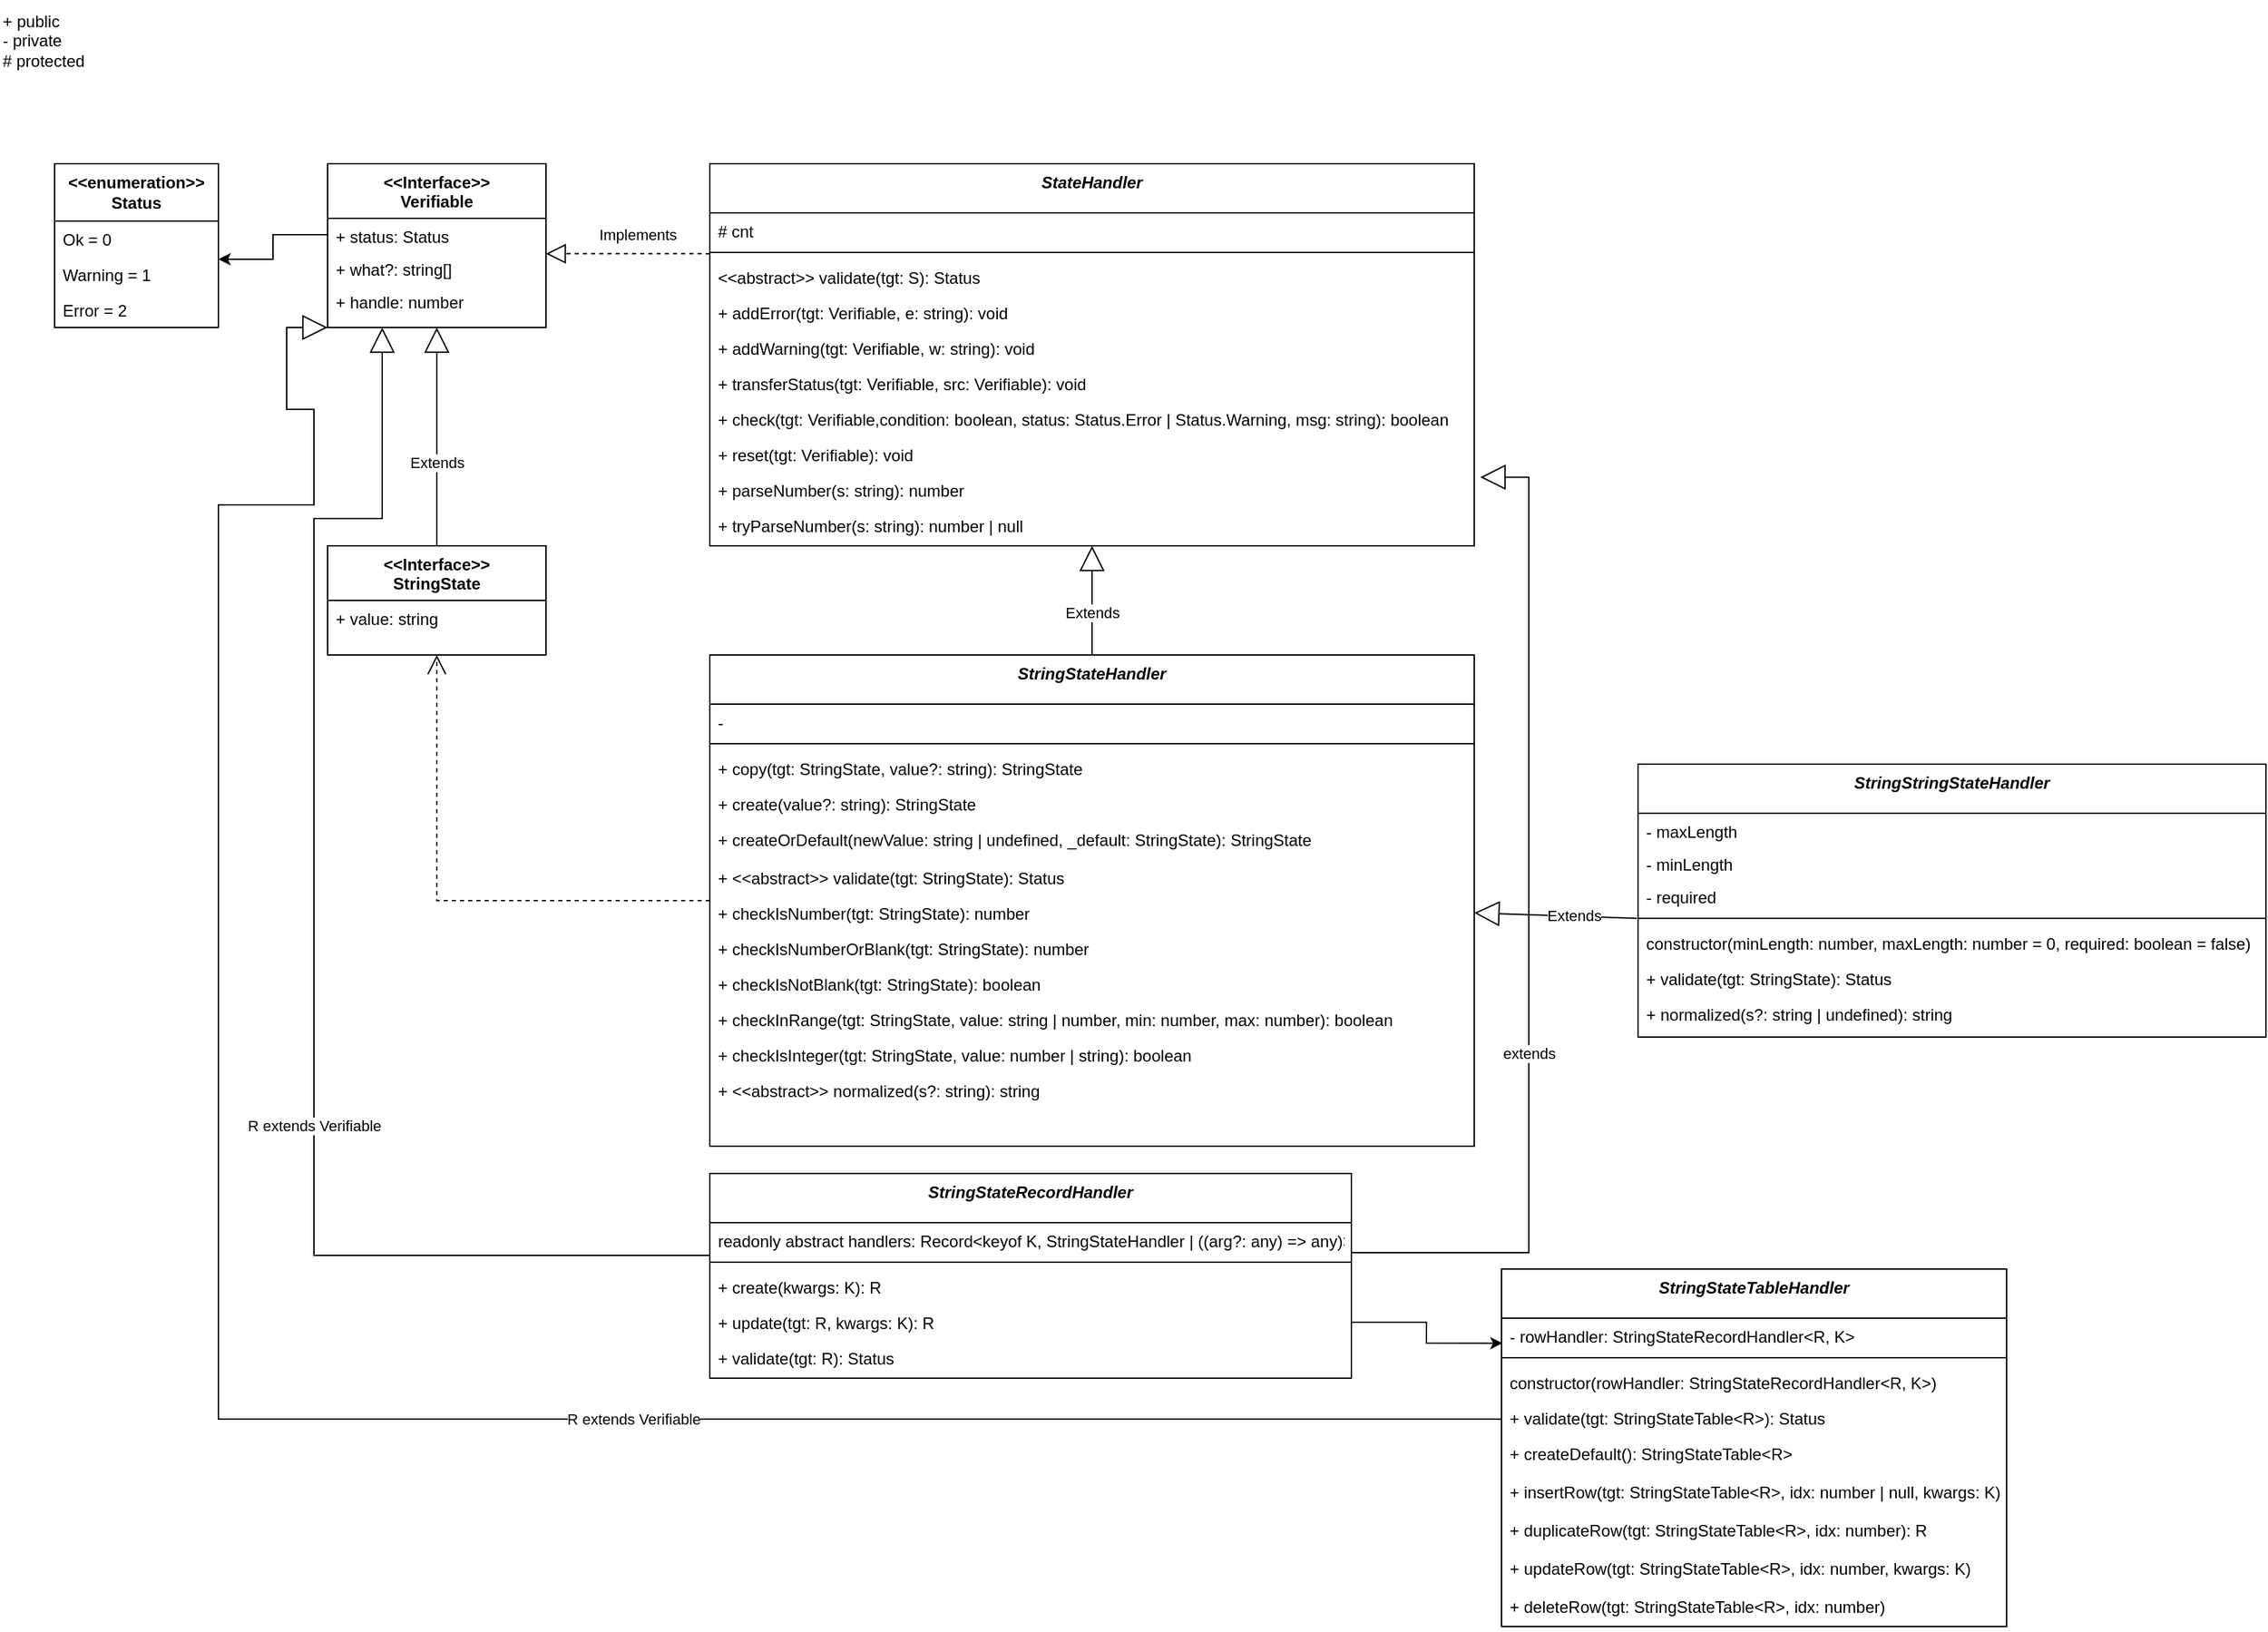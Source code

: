 <mxfile version="22.0.1" type="github">
  <diagram id="C5RBs43oDa-KdzZeNtuy" name="Page-1">
    <mxGraphModel dx="1195" dy="629" grid="1" gridSize="10" guides="1" tooltips="1" connect="1" arrows="1" fold="1" page="1" pageScale="1" pageWidth="1654" pageHeight="1169" math="0" shadow="0">
      <root>
        <mxCell id="WIyWlLk6GJQsqaUBKTNV-0" />
        <mxCell id="WIyWlLk6GJQsqaUBKTNV-1" parent="WIyWlLk6GJQsqaUBKTNV-0" />
        <mxCell id="zkfFHV4jXpPFQw0GAbJ--0" value="StateHandler" style="swimlane;fontStyle=3;align=center;verticalAlign=top;childLayout=stackLayout;horizontal=1;startSize=36;horizontalStack=0;resizeParent=1;resizeLast=0;collapsible=1;marginBottom=0;rounded=0;shadow=0;strokeWidth=1;" parent="WIyWlLk6GJQsqaUBKTNV-1" vertex="1">
          <mxGeometry x="520" y="120" width="560" height="280" as="geometry">
            <mxRectangle x="-5" y="460" width="160" height="36" as="alternateBounds" />
          </mxGeometry>
        </mxCell>
        <mxCell id="zkfFHV4jXpPFQw0GAbJ--1" value="# cnt" style="text;align=left;verticalAlign=top;spacingLeft=4;spacingRight=4;overflow=hidden;rotatable=0;points=[[0,0.5],[1,0.5]];portConstraint=eastwest;" parent="zkfFHV4jXpPFQw0GAbJ--0" vertex="1">
          <mxGeometry y="36" width="560" height="24" as="geometry" />
        </mxCell>
        <mxCell id="zkfFHV4jXpPFQw0GAbJ--4" value="" style="line;html=1;strokeWidth=1;align=left;verticalAlign=middle;spacingTop=-1;spacingLeft=3;spacingRight=3;rotatable=0;labelPosition=right;points=[];portConstraint=eastwest;" parent="zkfFHV4jXpPFQw0GAbJ--0" vertex="1">
          <mxGeometry y="60" width="560" height="10" as="geometry" />
        </mxCell>
        <mxCell id="zkfFHV4jXpPFQw0GAbJ--5" value="&lt;&lt;abstract&gt;&gt; validate(tgt: S): Status" style="text;align=left;verticalAlign=top;spacingLeft=4;spacingRight=4;overflow=hidden;rotatable=0;points=[[0,0.5],[1,0.5]];portConstraint=eastwest;" parent="zkfFHV4jXpPFQw0GAbJ--0" vertex="1">
          <mxGeometry y="70" width="560" height="26" as="geometry" />
        </mxCell>
        <mxCell id="zqKWcog5aO0XvaUyvHrO-3" value="+ addError(tgt: Verifiable, e: string): void" style="text;align=left;verticalAlign=top;spacingLeft=4;spacingRight=4;overflow=hidden;rotatable=0;points=[[0,0.5],[1,0.5]];portConstraint=eastwest;" parent="zkfFHV4jXpPFQw0GAbJ--0" vertex="1">
          <mxGeometry y="96" width="560" height="26" as="geometry" />
        </mxCell>
        <mxCell id="zqKWcog5aO0XvaUyvHrO-4" value="+ addWarning(tgt: Verifiable, w: string): void" style="text;align=left;verticalAlign=top;spacingLeft=4;spacingRight=4;overflow=hidden;rotatable=0;points=[[0,0.5],[1,0.5]];portConstraint=eastwest;" parent="zkfFHV4jXpPFQw0GAbJ--0" vertex="1">
          <mxGeometry y="122" width="560" height="26" as="geometry" />
        </mxCell>
        <mxCell id="zqKWcog5aO0XvaUyvHrO-6" value="+ transferStatus(tgt: Verifiable, src: Verifiable): void" style="text;align=left;verticalAlign=top;spacingLeft=4;spacingRight=4;overflow=hidden;rotatable=0;points=[[0,0.5],[1,0.5]];portConstraint=eastwest;" parent="zkfFHV4jXpPFQw0GAbJ--0" vertex="1">
          <mxGeometry y="148" width="560" height="26" as="geometry" />
        </mxCell>
        <mxCell id="zqKWcog5aO0XvaUyvHrO-7" value="+ check(tgt: Verifiable,condition: boolean, status: Status.Error | Status.Warning, msg: string): boolean" style="text;align=left;verticalAlign=top;spacingLeft=4;spacingRight=4;overflow=hidden;rotatable=0;points=[[0,0.5],[1,0.5]];portConstraint=eastwest;" parent="zkfFHV4jXpPFQw0GAbJ--0" vertex="1">
          <mxGeometry y="174" width="560" height="26" as="geometry" />
        </mxCell>
        <mxCell id="zqKWcog5aO0XvaUyvHrO-8" value="+ reset(tgt: Verifiable): void" style="text;align=left;verticalAlign=top;spacingLeft=4;spacingRight=4;overflow=hidden;rotatable=0;points=[[0,0.5],[1,0.5]];portConstraint=eastwest;" parent="zkfFHV4jXpPFQw0GAbJ--0" vertex="1">
          <mxGeometry y="200" width="560" height="26" as="geometry" />
        </mxCell>
        <mxCell id="zqKWcog5aO0XvaUyvHrO-9" value="+ parseNumber(s: string): number" style="text;align=left;verticalAlign=top;spacingLeft=4;spacingRight=4;overflow=hidden;rotatable=0;points=[[0,0.5],[1,0.5]];portConstraint=eastwest;" parent="zkfFHV4jXpPFQw0GAbJ--0" vertex="1">
          <mxGeometry y="226" width="560" height="26" as="geometry" />
        </mxCell>
        <mxCell id="zqKWcog5aO0XvaUyvHrO-10" value="+ tryParseNumber(s: string): number | null" style="text;align=left;verticalAlign=top;spacingLeft=4;spacingRight=4;overflow=hidden;rotatable=0;points=[[0,0.5],[1,0.5]];portConstraint=eastwest;" parent="zkfFHV4jXpPFQw0GAbJ--0" vertex="1">
          <mxGeometry y="252" width="560" height="26" as="geometry" />
        </mxCell>
        <mxCell id="zqKWcog5aO0XvaUyvHrO-0" value="+ public&lt;br&gt;- private&lt;br&gt;# protected" style="text;html=1;align=left;verticalAlign=middle;resizable=0;points=[];autosize=1;strokeColor=none;fillColor=none;" parent="WIyWlLk6GJQsqaUBKTNV-1" vertex="1">
          <mxGeometry width="80" height="60" as="geometry" />
        </mxCell>
        <mxCell id="zqKWcog5aO0XvaUyvHrO-13" value="&lt;&lt;Interface&gt;&gt;&#xa;Verifiable" style="swimlane;fontStyle=1;align=center;verticalAlign=top;childLayout=stackLayout;horizontal=1;startSize=40;horizontalStack=0;resizeParent=1;resizeLast=0;collapsible=1;marginBottom=0;rounded=0;shadow=0;strokeWidth=1;" parent="WIyWlLk6GJQsqaUBKTNV-1" vertex="1">
          <mxGeometry x="240" y="120" width="160" height="120" as="geometry">
            <mxRectangle x="255" y="240" width="160" height="26" as="alternateBounds" />
          </mxGeometry>
        </mxCell>
        <mxCell id="zqKWcog5aO0XvaUyvHrO-24" value="+ status: Status" style="text;align=left;verticalAlign=top;spacingLeft=4;spacingRight=4;overflow=hidden;rotatable=0;points=[[0,0.5],[1,0.5]];portConstraint=eastwest;" parent="zqKWcog5aO0XvaUyvHrO-13" vertex="1">
          <mxGeometry y="40" width="160" height="24" as="geometry" />
        </mxCell>
        <mxCell id="zqKWcog5aO0XvaUyvHrO-25" value="+ what?: string[]" style="text;align=left;verticalAlign=top;spacingLeft=4;spacingRight=4;overflow=hidden;rotatable=0;points=[[0,0.5],[1,0.5]];portConstraint=eastwest;" parent="zqKWcog5aO0XvaUyvHrO-13" vertex="1">
          <mxGeometry y="64" width="160" height="24" as="geometry" />
        </mxCell>
        <mxCell id="zqKWcog5aO0XvaUyvHrO-14" value="+ handle: number" style="text;align=left;verticalAlign=top;spacingLeft=4;spacingRight=4;overflow=hidden;rotatable=0;points=[[0,0.5],[1,0.5]];portConstraint=eastwest;" parent="zqKWcog5aO0XvaUyvHrO-13" vertex="1">
          <mxGeometry y="88" width="160" height="24" as="geometry" />
        </mxCell>
        <mxCell id="zqKWcog5aO0XvaUyvHrO-29" value="&lt;b&gt;&amp;lt;&amp;lt;enumeration&amp;gt;&amp;gt;&lt;br&gt;Status&lt;/b&gt;" style="swimlane;fontStyle=0;childLayout=stackLayout;horizontal=1;startSize=42;fillColor=none;horizontalStack=0;resizeParent=1;resizeParentMax=0;resizeLast=0;collapsible=1;marginBottom=0;whiteSpace=wrap;html=1;" parent="WIyWlLk6GJQsqaUBKTNV-1" vertex="1">
          <mxGeometry x="40" y="120" width="120" height="120" as="geometry">
            <mxRectangle x="220" y="208" width="140" height="42" as="alternateBounds" />
          </mxGeometry>
        </mxCell>
        <mxCell id="zqKWcog5aO0XvaUyvHrO-30" value="Ok = 0" style="text;strokeColor=none;fillColor=none;align=left;verticalAlign=top;spacingLeft=4;spacingRight=4;overflow=hidden;rotatable=0;points=[[0,0.5],[1,0.5]];portConstraint=eastwest;whiteSpace=wrap;html=1;" parent="zqKWcog5aO0XvaUyvHrO-29" vertex="1">
          <mxGeometry y="42" width="120" height="26" as="geometry" />
        </mxCell>
        <mxCell id="zqKWcog5aO0XvaUyvHrO-31" value="Warning = 1" style="text;strokeColor=none;fillColor=none;align=left;verticalAlign=top;spacingLeft=4;spacingRight=4;overflow=hidden;rotatable=0;points=[[0,0.5],[1,0.5]];portConstraint=eastwest;whiteSpace=wrap;html=1;" parent="zqKWcog5aO0XvaUyvHrO-29" vertex="1">
          <mxGeometry y="68" width="120" height="26" as="geometry" />
        </mxCell>
        <mxCell id="zqKWcog5aO0XvaUyvHrO-32" value="Error = 2" style="text;strokeColor=none;fillColor=none;align=left;verticalAlign=top;spacingLeft=4;spacingRight=4;overflow=hidden;rotatable=0;points=[[0,0.5],[1,0.5]];portConstraint=eastwest;whiteSpace=wrap;html=1;" parent="zqKWcog5aO0XvaUyvHrO-29" vertex="1">
          <mxGeometry y="94" width="120" height="26" as="geometry" />
        </mxCell>
        <mxCell id="zpq8vRSItgAAJAuEnpTP-1" value="StringStateHandler" style="swimlane;fontStyle=3;align=center;verticalAlign=top;childLayout=stackLayout;horizontal=1;startSize=36;horizontalStack=0;resizeParent=1;resizeLast=0;collapsible=1;marginBottom=0;rounded=0;shadow=0;strokeWidth=1;" parent="WIyWlLk6GJQsqaUBKTNV-1" vertex="1">
          <mxGeometry x="520" y="480" width="560" height="360" as="geometry">
            <mxRectangle x="-5" y="460" width="160" height="36" as="alternateBounds" />
          </mxGeometry>
        </mxCell>
        <mxCell id="zpq8vRSItgAAJAuEnpTP-2" value="-" style="text;align=left;verticalAlign=top;spacingLeft=4;spacingRight=4;overflow=hidden;rotatable=0;points=[[0,0.5],[1,0.5]];portConstraint=eastwest;" parent="zpq8vRSItgAAJAuEnpTP-1" vertex="1">
          <mxGeometry y="36" width="560" height="24" as="geometry" />
        </mxCell>
        <mxCell id="zpq8vRSItgAAJAuEnpTP-3" value="" style="line;html=1;strokeWidth=1;align=left;verticalAlign=middle;spacingTop=-1;spacingLeft=3;spacingRight=3;rotatable=0;labelPosition=right;points=[];portConstraint=eastwest;" parent="zpq8vRSItgAAJAuEnpTP-1" vertex="1">
          <mxGeometry y="60" width="560" height="10" as="geometry" />
        </mxCell>
        <mxCell id="zpq8vRSItgAAJAuEnpTP-4" value="+ copy(tgt: StringState, value?: string): StringState" style="text;align=left;verticalAlign=top;spacingLeft=4;spacingRight=4;overflow=hidden;rotatable=0;points=[[0,0.5],[1,0.5]];portConstraint=eastwest;" parent="zpq8vRSItgAAJAuEnpTP-1" vertex="1">
          <mxGeometry y="70" width="560" height="26" as="geometry" />
        </mxCell>
        <mxCell id="zpq8vRSItgAAJAuEnpTP-40" value="+ create(value?: string): StringState" style="text;align=left;verticalAlign=top;spacingLeft=4;spacingRight=4;overflow=hidden;rotatable=0;points=[[0,0.5],[1,0.5]];portConstraint=eastwest;" parent="zpq8vRSItgAAJAuEnpTP-1" vertex="1">
          <mxGeometry y="96" width="560" height="26" as="geometry" />
        </mxCell>
        <mxCell id="zpq8vRSItgAAJAuEnpTP-41" value="+ createOrDefault(newValue: string | undefined, _default: StringState): StringState" style="text;align=left;verticalAlign=top;spacingLeft=4;spacingRight=4;overflow=hidden;rotatable=0;points=[[0,0.5],[1,0.5]];portConstraint=eastwest;" parent="zpq8vRSItgAAJAuEnpTP-1" vertex="1">
          <mxGeometry y="122" width="560" height="28" as="geometry" />
        </mxCell>
        <mxCell id="zpq8vRSItgAAJAuEnpTP-42" value="+ &lt;&lt;abstract&gt;&gt; validate(tgt: StringState): Status" style="text;align=left;verticalAlign=top;spacingLeft=4;spacingRight=4;overflow=hidden;rotatable=0;points=[[0,0.5],[1,0.5]];portConstraint=eastwest;" parent="zpq8vRSItgAAJAuEnpTP-1" vertex="1">
          <mxGeometry y="150" width="560" height="26" as="geometry" />
        </mxCell>
        <mxCell id="zpq8vRSItgAAJAuEnpTP-43" value="+ checkIsNumber(tgt: StringState): number" style="text;align=left;verticalAlign=top;spacingLeft=4;spacingRight=4;overflow=hidden;rotatable=0;points=[[0,0.5],[1,0.5]];portConstraint=eastwest;" parent="zpq8vRSItgAAJAuEnpTP-1" vertex="1">
          <mxGeometry y="176" width="560" height="26" as="geometry" />
        </mxCell>
        <mxCell id="zpq8vRSItgAAJAuEnpTP-44" value="+ checkIsNumberOrBlank(tgt: StringState): number" style="text;align=left;verticalAlign=top;spacingLeft=4;spacingRight=4;overflow=hidden;rotatable=0;points=[[0,0.5],[1,0.5]];portConstraint=eastwest;" parent="zpq8vRSItgAAJAuEnpTP-1" vertex="1">
          <mxGeometry y="202" width="560" height="26" as="geometry" />
        </mxCell>
        <mxCell id="zpq8vRSItgAAJAuEnpTP-45" value="+ checkIsNotBlank(tgt: StringState): boolean" style="text;align=left;verticalAlign=top;spacingLeft=4;spacingRight=4;overflow=hidden;rotatable=0;points=[[0,0.5],[1,0.5]];portConstraint=eastwest;" parent="zpq8vRSItgAAJAuEnpTP-1" vertex="1">
          <mxGeometry y="228" width="560" height="26" as="geometry" />
        </mxCell>
        <mxCell id="zpq8vRSItgAAJAuEnpTP-46" value="+ checkInRange(tgt: StringState, value: string | number, min: number, max: number): boolean" style="text;align=left;verticalAlign=top;spacingLeft=4;spacingRight=4;overflow=hidden;rotatable=0;points=[[0,0.5],[1,0.5]];portConstraint=eastwest;" parent="zpq8vRSItgAAJAuEnpTP-1" vertex="1">
          <mxGeometry y="254" width="560" height="26" as="geometry" />
        </mxCell>
        <mxCell id="zpq8vRSItgAAJAuEnpTP-47" value="+ checkIsInteger(tgt: StringState, value: number | string): boolean" style="text;align=left;verticalAlign=top;spacingLeft=4;spacingRight=4;overflow=hidden;rotatable=0;points=[[0,0.5],[1,0.5]];portConstraint=eastwest;" parent="zpq8vRSItgAAJAuEnpTP-1" vertex="1">
          <mxGeometry y="280" width="560" height="26" as="geometry" />
        </mxCell>
        <mxCell id="zpq8vRSItgAAJAuEnpTP-13" value="+ &lt;&lt;abstract&gt;&gt; normalized(s?: string): string" style="text;align=left;verticalAlign=top;spacingLeft=4;spacingRight=4;overflow=hidden;rotatable=0;points=[[0,0.5],[1,0.5]];portConstraint=eastwest;" parent="zpq8vRSItgAAJAuEnpTP-1" vertex="1">
          <mxGeometry y="306" width="560" height="26" as="geometry" />
        </mxCell>
        <mxCell id="zpq8vRSItgAAJAuEnpTP-22" value="&lt;&lt;Interface&gt;&gt;&#xa;StringState" style="swimlane;fontStyle=1;align=center;verticalAlign=top;childLayout=stackLayout;horizontal=1;startSize=40;horizontalStack=0;resizeParent=1;resizeLast=0;collapsible=1;marginBottom=0;rounded=0;shadow=0;strokeWidth=1;" parent="WIyWlLk6GJQsqaUBKTNV-1" vertex="1">
          <mxGeometry x="240" y="400" width="160" height="80" as="geometry">
            <mxRectangle x="720" y="863" width="160" height="40" as="alternateBounds" />
          </mxGeometry>
        </mxCell>
        <mxCell id="zpq8vRSItgAAJAuEnpTP-23" value="+ value: string" style="text;align=left;verticalAlign=top;spacingLeft=4;spacingRight=4;overflow=hidden;rotatable=0;points=[[0,0.5],[1,0.5]];portConstraint=eastwest;" parent="zpq8vRSItgAAJAuEnpTP-22" vertex="1">
          <mxGeometry y="40" width="160" height="24" as="geometry" />
        </mxCell>
        <mxCell id="mDlujh2QaSkVrH4Tr2XT-2" value="" style="endArrow=block;dashed=1;endFill=0;endSize=12;html=1;rounded=0;edgeStyle=orthogonalEdgeStyle;" parent="WIyWlLk6GJQsqaUBKTNV-1" edge="1">
          <mxGeometry width="160" relative="1" as="geometry">
            <mxPoint x="520" y="185.94" as="sourcePoint" />
            <mxPoint x="400" y="185.94" as="targetPoint" />
            <Array as="points">
              <mxPoint x="460" y="185.94" />
              <mxPoint x="460" y="185.94" />
            </Array>
          </mxGeometry>
        </mxCell>
        <mxCell id="mDlujh2QaSkVrH4Tr2XT-4" value="Implements" style="edgeLabel;html=1;align=center;verticalAlign=middle;resizable=0;points=[];" parent="mDlujh2QaSkVrH4Tr2XT-2" vertex="1" connectable="0">
          <mxGeometry x="-0.112" y="1" relative="1" as="geometry">
            <mxPoint y="-15" as="offset" />
          </mxGeometry>
        </mxCell>
        <mxCell id="mDlujh2QaSkVrH4Tr2XT-3" value="Extends" style="endArrow=block;endSize=16;endFill=0;html=1;rounded=0;exitX=0.5;exitY=0;exitDx=0;exitDy=0;entryX=0.5;entryY=1;entryDx=0;entryDy=0;" parent="WIyWlLk6GJQsqaUBKTNV-1" source="zpq8vRSItgAAJAuEnpTP-1" target="zkfFHV4jXpPFQw0GAbJ--0" edge="1">
          <mxGeometry x="-0.231" width="160" relative="1" as="geometry">
            <mxPoint x="800" y="450" as="sourcePoint" />
            <mxPoint x="810" y="410" as="targetPoint" />
            <mxPoint as="offset" />
          </mxGeometry>
        </mxCell>
        <mxCell id="mDlujh2QaSkVrH4Tr2XT-6" value="" style="endArrow=open;endSize=12;dashed=1;html=1;rounded=0;edgeStyle=orthogonalEdgeStyle;" parent="WIyWlLk6GJQsqaUBKTNV-1" source="zpq8vRSItgAAJAuEnpTP-1" target="zpq8vRSItgAAJAuEnpTP-22" edge="1">
          <mxGeometry width="160" relative="1" as="geometry">
            <mxPoint x="860" y="540" as="sourcePoint" />
            <mxPoint x="1100" y="580" as="targetPoint" />
            <Array as="points">
              <mxPoint x="320" y="660" />
            </Array>
          </mxGeometry>
        </mxCell>
        <mxCell id="mDlujh2QaSkVrH4Tr2XT-8" value="Extends" style="endArrow=block;endSize=16;endFill=0;html=1;rounded=0;edgeStyle=orthogonalEdgeStyle;exitX=0.5;exitY=0;exitDx=0;exitDy=0;entryX=0.5;entryY=1;entryDx=0;entryDy=0;" parent="WIyWlLk6GJQsqaUBKTNV-1" source="zpq8vRSItgAAJAuEnpTP-22" target="zqKWcog5aO0XvaUyvHrO-13" edge="1">
          <mxGeometry x="-0.231" width="160" relative="1" as="geometry">
            <mxPoint x="240" y="300" as="sourcePoint" />
            <mxPoint x="160" y="130" as="targetPoint" />
            <mxPoint as="offset" />
          </mxGeometry>
        </mxCell>
        <mxCell id="zqKWcog5aO0XvaUyvHrO-28" style="edgeStyle=orthogonalEdgeStyle;rounded=0;orthogonalLoop=1;jettySize=auto;html=1;" parent="WIyWlLk6GJQsqaUBKTNV-1" source="zqKWcog5aO0XvaUyvHrO-24" target="zqKWcog5aO0XvaUyvHrO-29" edge="1">
          <mxGeometry relative="1" as="geometry">
            <mxPoint x="130" y="10" as="targetPoint" />
            <Array as="points">
              <mxPoint x="200" y="172" />
              <mxPoint x="200" y="190" />
            </Array>
          </mxGeometry>
        </mxCell>
        <mxCell id="RHHcvnVVeXEGe-ZPyuKG-0" value="StringStateRecordHandler" style="swimlane;fontStyle=3;align=center;verticalAlign=top;childLayout=stackLayout;horizontal=1;startSize=36;horizontalStack=0;resizeParent=1;resizeLast=0;collapsible=1;marginBottom=0;rounded=0;shadow=0;strokeWidth=1;" parent="WIyWlLk6GJQsqaUBKTNV-1" vertex="1">
          <mxGeometry x="520" y="860" width="470" height="150" as="geometry">
            <mxRectangle x="-5" y="460" width="160" height="36" as="alternateBounds" />
          </mxGeometry>
        </mxCell>
        <mxCell id="RHHcvnVVeXEGe-ZPyuKG-1" value="readonly abstract handlers: Record&lt;keyof K, StringStateHandler | ((arg?: any) =&gt; any)&gt;" style="text;align=left;verticalAlign=top;spacingLeft=4;spacingRight=4;overflow=hidden;rotatable=0;points=[[0,0.5],[1,0.5]];portConstraint=eastwest;" parent="RHHcvnVVeXEGe-ZPyuKG-0" vertex="1">
          <mxGeometry y="36" width="470" height="24" as="geometry" />
        </mxCell>
        <mxCell id="RHHcvnVVeXEGe-ZPyuKG-2" value="" style="line;html=1;strokeWidth=1;align=left;verticalAlign=middle;spacingTop=-1;spacingLeft=3;spacingRight=3;rotatable=0;labelPosition=right;points=[];portConstraint=eastwest;" parent="RHHcvnVVeXEGe-ZPyuKG-0" vertex="1">
          <mxGeometry y="60" width="470" height="10" as="geometry" />
        </mxCell>
        <mxCell id="RHHcvnVVeXEGe-ZPyuKG-3" value="+ create(kwargs: K): R" style="text;align=left;verticalAlign=top;spacingLeft=4;spacingRight=4;overflow=hidden;rotatable=0;points=[[0,0.5],[1,0.5]];portConstraint=eastwest;" parent="RHHcvnVVeXEGe-ZPyuKG-0" vertex="1">
          <mxGeometry y="70" width="470" height="26" as="geometry" />
        </mxCell>
        <mxCell id="RHHcvnVVeXEGe-ZPyuKG-4" value="+ update(tgt: R, kwargs: K): R" style="text;align=left;verticalAlign=top;spacingLeft=4;spacingRight=4;overflow=hidden;rotatable=0;points=[[0,0.5],[1,0.5]];portConstraint=eastwest;" parent="RHHcvnVVeXEGe-ZPyuKG-0" vertex="1">
          <mxGeometry y="96" width="470" height="26" as="geometry" />
        </mxCell>
        <mxCell id="RHHcvnVVeXEGe-ZPyuKG-5" value="+ validate(tgt: R): Status" style="text;align=left;verticalAlign=top;spacingLeft=4;spacingRight=4;overflow=hidden;rotatable=0;points=[[0,0.5],[1,0.5]];portConstraint=eastwest;" parent="RHHcvnVVeXEGe-ZPyuKG-0" vertex="1">
          <mxGeometry y="122" width="470" height="28" as="geometry" />
        </mxCell>
        <mxCell id="RHHcvnVVeXEGe-ZPyuKG-13" value="R extends Verifiable" style="endArrow=block;endSize=16;endFill=0;html=1;rounded=0;edgeStyle=orthogonalEdgeStyle;exitX=0;exitY=0.5;exitDx=0;exitDy=0;entryX=0.25;entryY=1;entryDx=0;entryDy=0;" parent="WIyWlLk6GJQsqaUBKTNV-1" edge="1" target="zqKWcog5aO0XvaUyvHrO-13" source="RHHcvnVVeXEGe-ZPyuKG-1">
          <mxGeometry x="-0.231" width="160" relative="1" as="geometry">
            <mxPoint x="238.57" y="920" as="sourcePoint" />
            <mxPoint x="130" y="630" as="targetPoint" />
            <mxPoint as="offset" />
            <Array as="points">
              <mxPoint x="520" y="920" />
              <mxPoint x="230" y="920" />
              <mxPoint x="230" y="380" />
              <mxPoint x="280" y="380" />
            </Array>
          </mxGeometry>
        </mxCell>
        <mxCell id="P-u9-j0PSRYH5Cga72Mo-1" value="extends" style="endArrow=block;endSize=16;endFill=0;html=1;rounded=0;edgeStyle=orthogonalEdgeStyle;exitX=1;exitY=0.5;exitDx=0;exitDy=0;entryX=1.008;entryY=0.144;entryDx=0;entryDy=0;entryPerimeter=0;" edge="1" parent="WIyWlLk6GJQsqaUBKTNV-1" source="RHHcvnVVeXEGe-ZPyuKG-1" target="zqKWcog5aO0XvaUyvHrO-9">
          <mxGeometry x="-0.231" width="160" relative="1" as="geometry">
            <mxPoint x="530" y="918" as="sourcePoint" />
            <mxPoint x="290" y="250" as="targetPoint" />
            <mxPoint as="offset" />
            <Array as="points">
              <mxPoint x="990" y="918" />
              <mxPoint x="1120" y="918" />
              <mxPoint x="1120" y="350" />
            </Array>
          </mxGeometry>
        </mxCell>
        <mxCell id="P-u9-j0PSRYH5Cga72Mo-2" value="StringStateTableHandler" style="swimlane;fontStyle=3;align=center;verticalAlign=top;childLayout=stackLayout;horizontal=1;startSize=36;horizontalStack=0;resizeParent=1;resizeLast=0;collapsible=1;marginBottom=0;rounded=0;shadow=0;strokeWidth=1;" vertex="1" parent="WIyWlLk6GJQsqaUBKTNV-1">
          <mxGeometry x="1100" y="930" width="370" height="262" as="geometry">
            <mxRectangle x="-5" y="460" width="160" height="36" as="alternateBounds" />
          </mxGeometry>
        </mxCell>
        <mxCell id="P-u9-j0PSRYH5Cga72Mo-3" value="- rowHandler: StringStateRecordHandler&lt;R, K&gt;" style="text;align=left;verticalAlign=top;spacingLeft=4;spacingRight=4;overflow=hidden;rotatable=0;points=[[0,0.5],[1,0.5]];portConstraint=eastwest;" vertex="1" parent="P-u9-j0PSRYH5Cga72Mo-2">
          <mxGeometry y="36" width="370" height="24" as="geometry" />
        </mxCell>
        <mxCell id="P-u9-j0PSRYH5Cga72Mo-4" value="" style="line;html=1;strokeWidth=1;align=left;verticalAlign=middle;spacingTop=-1;spacingLeft=3;spacingRight=3;rotatable=0;labelPosition=right;points=[];portConstraint=eastwest;" vertex="1" parent="P-u9-j0PSRYH5Cga72Mo-2">
          <mxGeometry y="60" width="370" height="10" as="geometry" />
        </mxCell>
        <mxCell id="P-u9-j0PSRYH5Cga72Mo-5" value="constructor(rowHandler: StringStateRecordHandler&lt;R, K&gt;)" style="text;align=left;verticalAlign=top;spacingLeft=4;spacingRight=4;overflow=hidden;rotatable=0;points=[[0,0.5],[1,0.5]];portConstraint=eastwest;" vertex="1" parent="P-u9-j0PSRYH5Cga72Mo-2">
          <mxGeometry y="70" width="370" height="26" as="geometry" />
        </mxCell>
        <mxCell id="P-u9-j0PSRYH5Cga72Mo-6" value="+ validate(tgt: StringStateTable&lt;R&gt;): Status" style="text;align=left;verticalAlign=top;spacingLeft=4;spacingRight=4;overflow=hidden;rotatable=0;points=[[0,0.5],[1,0.5]];portConstraint=eastwest;" vertex="1" parent="P-u9-j0PSRYH5Cga72Mo-2">
          <mxGeometry y="96" width="370" height="26" as="geometry" />
        </mxCell>
        <mxCell id="P-u9-j0PSRYH5Cga72Mo-7" value="+ createDefault(): StringStateTable&lt;R&gt;" style="text;align=left;verticalAlign=top;spacingLeft=4;spacingRight=4;overflow=hidden;rotatable=0;points=[[0,0.5],[1,0.5]];portConstraint=eastwest;" vertex="1" parent="P-u9-j0PSRYH5Cga72Mo-2">
          <mxGeometry y="122" width="370" height="28" as="geometry" />
        </mxCell>
        <mxCell id="P-u9-j0PSRYH5Cga72Mo-10" value="+ insertRow(tgt: StringStateTable&lt;R&gt;, idx: number | null, kwargs: K): R" style="text;align=left;verticalAlign=top;spacingLeft=4;spacingRight=4;overflow=hidden;rotatable=0;points=[[0,0.5],[1,0.5]];portConstraint=eastwest;" vertex="1" parent="P-u9-j0PSRYH5Cga72Mo-2">
          <mxGeometry y="150" width="370" height="28" as="geometry" />
        </mxCell>
        <mxCell id="P-u9-j0PSRYH5Cga72Mo-11" value="+ duplicateRow(tgt: StringStateTable&lt;R&gt;, idx: number): R" style="text;align=left;verticalAlign=top;spacingLeft=4;spacingRight=4;overflow=hidden;rotatable=0;points=[[0,0.5],[1,0.5]];portConstraint=eastwest;" vertex="1" parent="P-u9-j0PSRYH5Cga72Mo-2">
          <mxGeometry y="178" width="370" height="28" as="geometry" />
        </mxCell>
        <mxCell id="P-u9-j0PSRYH5Cga72Mo-12" value="+ updateRow(tgt: StringStateTable&lt;R&gt;, idx: number, kwargs: K)" style="text;align=left;verticalAlign=top;spacingLeft=4;spacingRight=4;overflow=hidden;rotatable=0;points=[[0,0.5],[1,0.5]];portConstraint=eastwest;" vertex="1" parent="P-u9-j0PSRYH5Cga72Mo-2">
          <mxGeometry y="206" width="370" height="28" as="geometry" />
        </mxCell>
        <mxCell id="P-u9-j0PSRYH5Cga72Mo-13" value="+ deleteRow(tgt: StringStateTable&lt;R&gt;, idx: number)" style="text;align=left;verticalAlign=top;spacingLeft=4;spacingRight=4;overflow=hidden;rotatable=0;points=[[0,0.5],[1,0.5]];portConstraint=eastwest;" vertex="1" parent="P-u9-j0PSRYH5Cga72Mo-2">
          <mxGeometry y="234" width="370" height="28" as="geometry" />
        </mxCell>
        <mxCell id="P-u9-j0PSRYH5Cga72Mo-8" value="R extends Verifiable" style="endArrow=block;endSize=16;endFill=0;html=1;rounded=0;edgeStyle=orthogonalEdgeStyle;exitX=0;exitY=0.5;exitDx=0;exitDy=0;entryX=0;entryY=1;entryDx=0;entryDy=0;" edge="1" parent="WIyWlLk6GJQsqaUBKTNV-1" source="P-u9-j0PSRYH5Cga72Mo-5" target="zqKWcog5aO0XvaUyvHrO-13">
          <mxGeometry x="-0.297" width="160" relative="1" as="geometry">
            <mxPoint x="530" y="918" as="sourcePoint" />
            <mxPoint x="290" y="250" as="targetPoint" />
            <mxPoint as="offset" />
            <Array as="points">
              <mxPoint x="1100" y="1040" />
              <mxPoint x="160" y="1040" />
              <mxPoint x="160" y="370" />
              <mxPoint x="230" y="370" />
              <mxPoint x="230" y="300" />
              <mxPoint x="210" y="300" />
              <mxPoint x="210" y="240" />
            </Array>
          </mxGeometry>
        </mxCell>
        <mxCell id="P-u9-j0PSRYH5Cga72Mo-14" value="StringStringStateHandler" style="swimlane;fontStyle=3;align=center;verticalAlign=top;childLayout=stackLayout;horizontal=1;startSize=36;horizontalStack=0;resizeParent=1;resizeLast=0;collapsible=1;marginBottom=0;rounded=0;shadow=0;strokeWidth=1;" vertex="1" parent="WIyWlLk6GJQsqaUBKTNV-1">
          <mxGeometry x="1200" y="560" width="460" height="200" as="geometry">
            <mxRectangle x="-5" y="460" width="160" height="36" as="alternateBounds" />
          </mxGeometry>
        </mxCell>
        <mxCell id="P-u9-j0PSRYH5Cga72Mo-15" value="- maxLength" style="text;align=left;verticalAlign=top;spacingLeft=4;spacingRight=4;overflow=hidden;rotatable=0;points=[[0,0.5],[1,0.5]];portConstraint=eastwest;" vertex="1" parent="P-u9-j0PSRYH5Cga72Mo-14">
          <mxGeometry y="36" width="460" height="24" as="geometry" />
        </mxCell>
        <mxCell id="P-u9-j0PSRYH5Cga72Mo-29" value="- minLength" style="text;align=left;verticalAlign=top;spacingLeft=4;spacingRight=4;overflow=hidden;rotatable=0;points=[[0,0.5],[1,0.5]];portConstraint=eastwest;" vertex="1" parent="P-u9-j0PSRYH5Cga72Mo-14">
          <mxGeometry y="60" width="460" height="24" as="geometry" />
        </mxCell>
        <mxCell id="P-u9-j0PSRYH5Cga72Mo-30" value="- required" style="text;align=left;verticalAlign=top;spacingLeft=4;spacingRight=4;overflow=hidden;rotatable=0;points=[[0,0.5],[1,0.5]];portConstraint=eastwest;" vertex="1" parent="P-u9-j0PSRYH5Cga72Mo-14">
          <mxGeometry y="84" width="460" height="24" as="geometry" />
        </mxCell>
        <mxCell id="P-u9-j0PSRYH5Cga72Mo-16" value="" style="line;html=1;strokeWidth=1;align=left;verticalAlign=middle;spacingTop=-1;spacingLeft=3;spacingRight=3;rotatable=0;labelPosition=right;points=[];portConstraint=eastwest;" vertex="1" parent="P-u9-j0PSRYH5Cga72Mo-14">
          <mxGeometry y="108" width="460" height="10" as="geometry" />
        </mxCell>
        <mxCell id="P-u9-j0PSRYH5Cga72Mo-17" value="constructor(minLength: number, maxLength: number = 0, required: boolean = false)" style="text;align=left;verticalAlign=top;spacingLeft=4;spacingRight=4;overflow=hidden;rotatable=0;points=[[0,0.5],[1,0.5]];portConstraint=eastwest;" vertex="1" parent="P-u9-j0PSRYH5Cga72Mo-14">
          <mxGeometry y="118" width="460" height="26" as="geometry" />
        </mxCell>
        <mxCell id="P-u9-j0PSRYH5Cga72Mo-18" value="+ validate(tgt: StringState): Status" style="text;align=left;verticalAlign=top;spacingLeft=4;spacingRight=4;overflow=hidden;rotatable=0;points=[[0,0.5],[1,0.5]];portConstraint=eastwest;" vertex="1" parent="P-u9-j0PSRYH5Cga72Mo-14">
          <mxGeometry y="144" width="460" height="26" as="geometry" />
        </mxCell>
        <mxCell id="P-u9-j0PSRYH5Cga72Mo-19" value="+ normalized(s?: string | undefined): string" style="text;align=left;verticalAlign=top;spacingLeft=4;spacingRight=4;overflow=hidden;rotatable=0;points=[[0,0.5],[1,0.5]];portConstraint=eastwest;" vertex="1" parent="P-u9-j0PSRYH5Cga72Mo-14">
          <mxGeometry y="170" width="460" height="28" as="geometry" />
        </mxCell>
        <mxCell id="P-u9-j0PSRYH5Cga72Mo-28" value="Extends" style="endArrow=block;endSize=16;endFill=0;html=1;rounded=0;exitX=-0.002;exitY=1.208;exitDx=0;exitDy=0;entryX=1;entryY=0.5;entryDx=0;entryDy=0;exitPerimeter=0;" edge="1" parent="WIyWlLk6GJQsqaUBKTNV-1" source="P-u9-j0PSRYH5Cga72Mo-30" target="zpq8vRSItgAAJAuEnpTP-43">
          <mxGeometry x="-0.231" width="160" relative="1" as="geometry">
            <mxPoint x="1200" y="677" as="sourcePoint" />
            <mxPoint x="1240" y="400" as="targetPoint" />
            <mxPoint as="offset" />
          </mxGeometry>
        </mxCell>
        <mxCell id="P-u9-j0PSRYH5Cga72Mo-31" style="edgeStyle=orthogonalEdgeStyle;rounded=0;orthogonalLoop=1;jettySize=auto;html=1;entryX=0.002;entryY=0.764;entryDx=0;entryDy=0;entryPerimeter=0;" edge="1" parent="WIyWlLk6GJQsqaUBKTNV-1" source="RHHcvnVVeXEGe-ZPyuKG-4" target="P-u9-j0PSRYH5Cga72Mo-3">
          <mxGeometry relative="1" as="geometry" />
        </mxCell>
      </root>
    </mxGraphModel>
  </diagram>
</mxfile>
